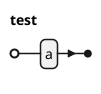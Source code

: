 {
  "sha1": "e6q837828x5kgwj61a9ivs2xbgl4qt",
  "insertion": {
    "when": "2024-06-01T09:03:04.082Z",
    "url": "https://forum.plantuml.net/16694/ebnf-add-notes",
    "user": "plantuml@gmail.com"
  }
}
@startebnf
test =  a (**);
@endebnf
